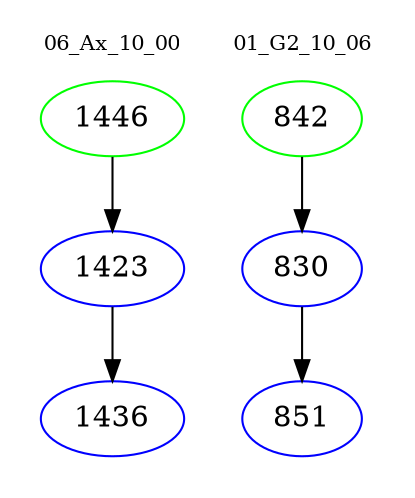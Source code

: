 digraph{
subgraph cluster_0 {
color = white
label = "06_Ax_10_00";
fontsize=10;
T0_1446 [label="1446", color="green"]
T0_1446 -> T0_1423 [color="black"]
T0_1423 [label="1423", color="blue"]
T0_1423 -> T0_1436 [color="black"]
T0_1436 [label="1436", color="blue"]
}
subgraph cluster_1 {
color = white
label = "01_G2_10_06";
fontsize=10;
T1_842 [label="842", color="green"]
T1_842 -> T1_830 [color="black"]
T1_830 [label="830", color="blue"]
T1_830 -> T1_851 [color="black"]
T1_851 [label="851", color="blue"]
}
}
